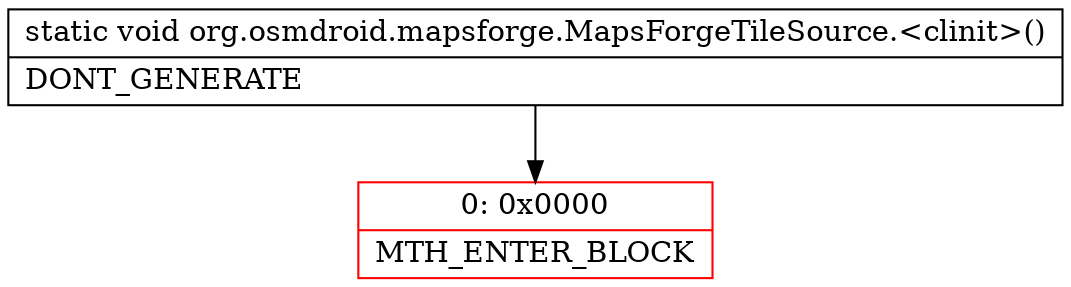 digraph "CFG fororg.osmdroid.mapsforge.MapsForgeTileSource.\<clinit\>()V" {
subgraph cluster_Region_1523266160 {
label = "R(0)";
node [shape=record,color=blue];
}
Node_0 [shape=record,color=red,label="{0\:\ 0x0000|MTH_ENTER_BLOCK\l}"];
MethodNode[shape=record,label="{static void org.osmdroid.mapsforge.MapsForgeTileSource.\<clinit\>()  | DONT_GENERATE\l}"];
MethodNode -> Node_0;
}


